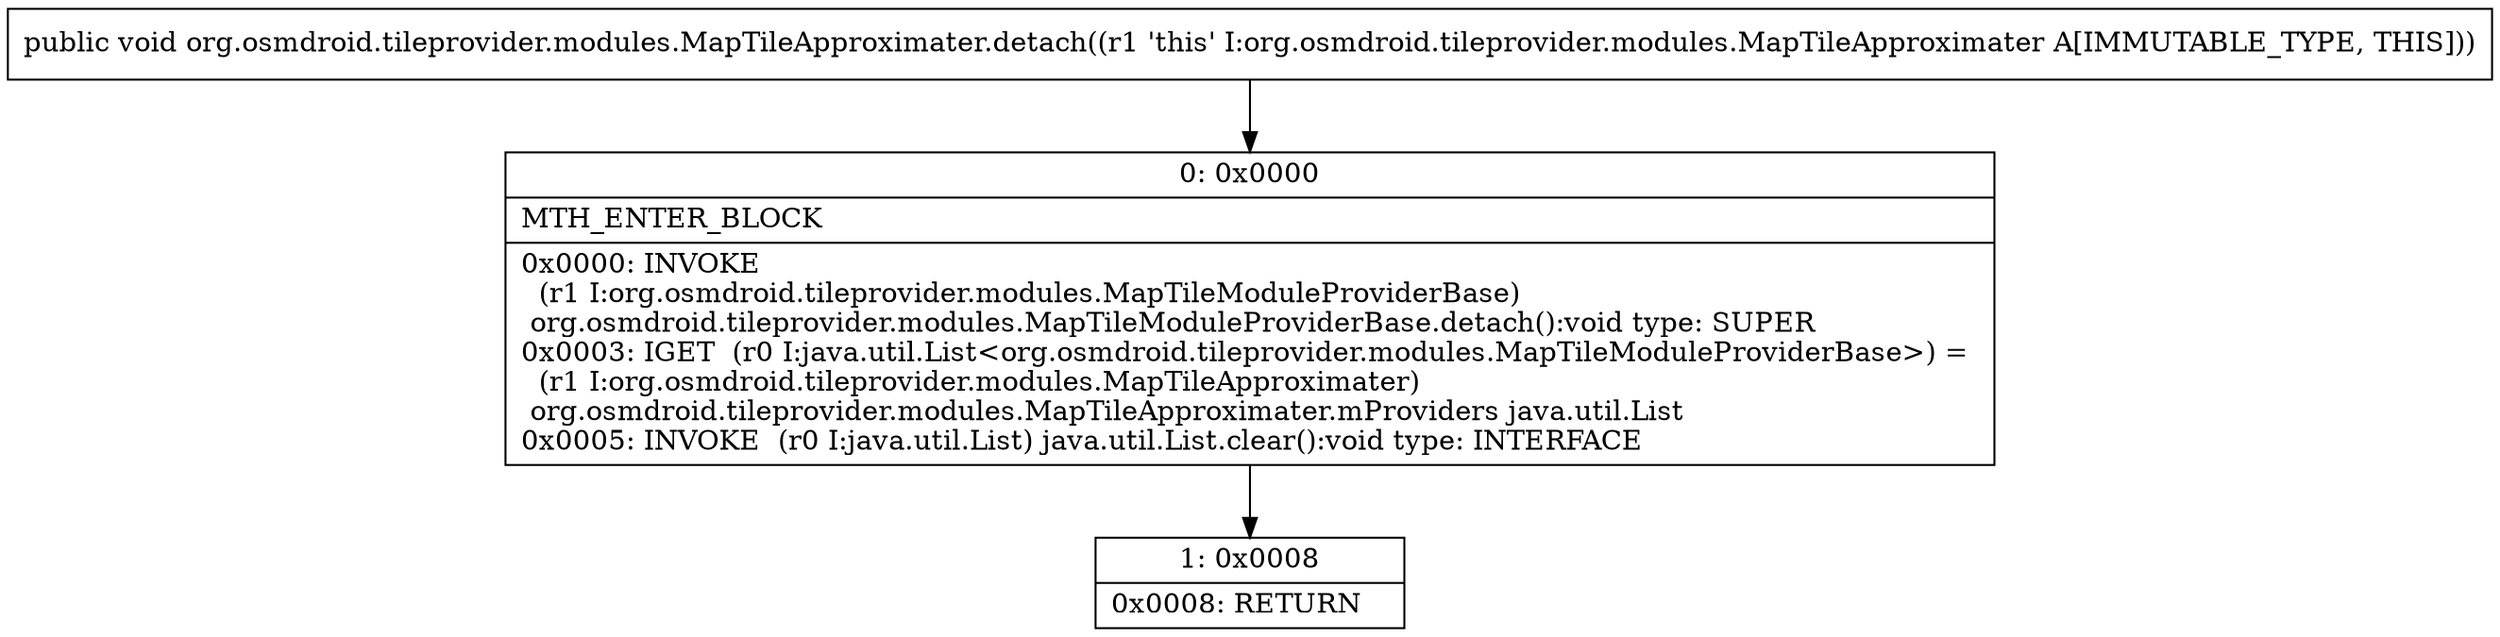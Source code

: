 digraph "CFG fororg.osmdroid.tileprovider.modules.MapTileApproximater.detach()V" {
Node_0 [shape=record,label="{0\:\ 0x0000|MTH_ENTER_BLOCK\l|0x0000: INVOKE  \l  (r1 I:org.osmdroid.tileprovider.modules.MapTileModuleProviderBase)\l org.osmdroid.tileprovider.modules.MapTileModuleProviderBase.detach():void type: SUPER \l0x0003: IGET  (r0 I:java.util.List\<org.osmdroid.tileprovider.modules.MapTileModuleProviderBase\>) = \l  (r1 I:org.osmdroid.tileprovider.modules.MapTileApproximater)\l org.osmdroid.tileprovider.modules.MapTileApproximater.mProviders java.util.List \l0x0005: INVOKE  (r0 I:java.util.List) java.util.List.clear():void type: INTERFACE \l}"];
Node_1 [shape=record,label="{1\:\ 0x0008|0x0008: RETURN   \l}"];
MethodNode[shape=record,label="{public void org.osmdroid.tileprovider.modules.MapTileApproximater.detach((r1 'this' I:org.osmdroid.tileprovider.modules.MapTileApproximater A[IMMUTABLE_TYPE, THIS])) }"];
MethodNode -> Node_0;
Node_0 -> Node_1;
}

